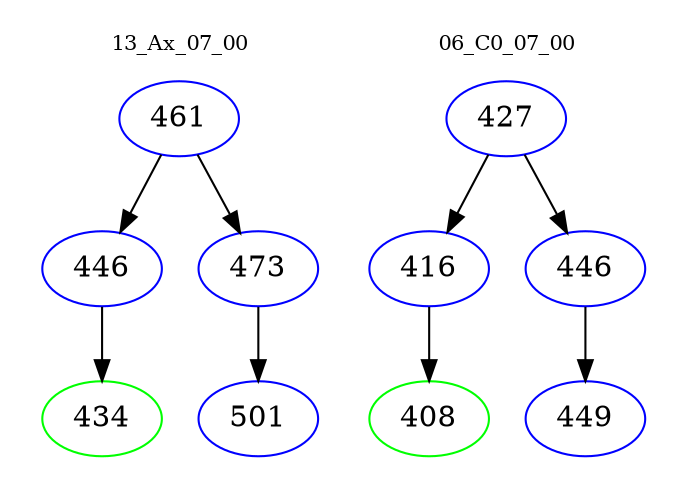digraph{
subgraph cluster_0 {
color = white
label = "13_Ax_07_00";
fontsize=10;
T0_461 [label="461", color="blue"]
T0_461 -> T0_446 [color="black"]
T0_446 [label="446", color="blue"]
T0_446 -> T0_434 [color="black"]
T0_434 [label="434", color="green"]
T0_461 -> T0_473 [color="black"]
T0_473 [label="473", color="blue"]
T0_473 -> T0_501 [color="black"]
T0_501 [label="501", color="blue"]
}
subgraph cluster_1 {
color = white
label = "06_C0_07_00";
fontsize=10;
T1_427 [label="427", color="blue"]
T1_427 -> T1_416 [color="black"]
T1_416 [label="416", color="blue"]
T1_416 -> T1_408 [color="black"]
T1_408 [label="408", color="green"]
T1_427 -> T1_446 [color="black"]
T1_446 [label="446", color="blue"]
T1_446 -> T1_449 [color="black"]
T1_449 [label="449", color="blue"]
}
}
